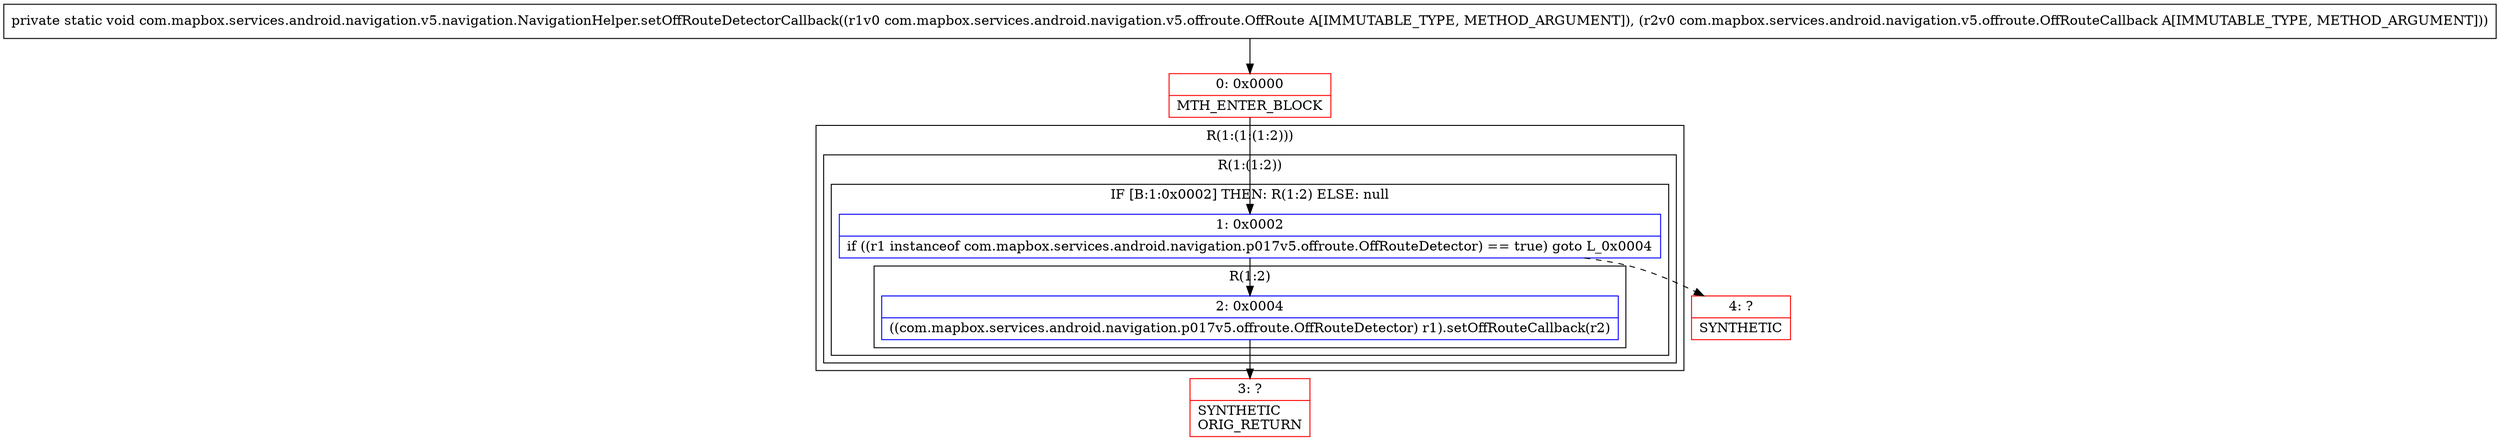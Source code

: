 digraph "CFG forcom.mapbox.services.android.navigation.v5.navigation.NavigationHelper.setOffRouteDetectorCallback(Lcom\/mapbox\/services\/android\/navigation\/v5\/offroute\/OffRoute;Lcom\/mapbox\/services\/android\/navigation\/v5\/offroute\/OffRouteCallback;)V" {
subgraph cluster_Region_619789029 {
label = "R(1:(1:(1:2)))";
node [shape=record,color=blue];
subgraph cluster_Region_1441628093 {
label = "R(1:(1:2))";
node [shape=record,color=blue];
subgraph cluster_IfRegion_126102489 {
label = "IF [B:1:0x0002] THEN: R(1:2) ELSE: null";
node [shape=record,color=blue];
Node_1 [shape=record,label="{1\:\ 0x0002|if ((r1 instanceof com.mapbox.services.android.navigation.p017v5.offroute.OffRouteDetector) == true) goto L_0x0004\l}"];
subgraph cluster_Region_1264651590 {
label = "R(1:2)";
node [shape=record,color=blue];
Node_2 [shape=record,label="{2\:\ 0x0004|((com.mapbox.services.android.navigation.p017v5.offroute.OffRouteDetector) r1).setOffRouteCallback(r2)\l}"];
}
}
}
}
Node_0 [shape=record,color=red,label="{0\:\ 0x0000|MTH_ENTER_BLOCK\l}"];
Node_3 [shape=record,color=red,label="{3\:\ ?|SYNTHETIC\lORIG_RETURN\l}"];
Node_4 [shape=record,color=red,label="{4\:\ ?|SYNTHETIC\l}"];
MethodNode[shape=record,label="{private static void com.mapbox.services.android.navigation.v5.navigation.NavigationHelper.setOffRouteDetectorCallback((r1v0 com.mapbox.services.android.navigation.v5.offroute.OffRoute A[IMMUTABLE_TYPE, METHOD_ARGUMENT]), (r2v0 com.mapbox.services.android.navigation.v5.offroute.OffRouteCallback A[IMMUTABLE_TYPE, METHOD_ARGUMENT])) }"];
MethodNode -> Node_0;
Node_1 -> Node_2;
Node_1 -> Node_4[style=dashed];
Node_2 -> Node_3;
Node_0 -> Node_1;
}

